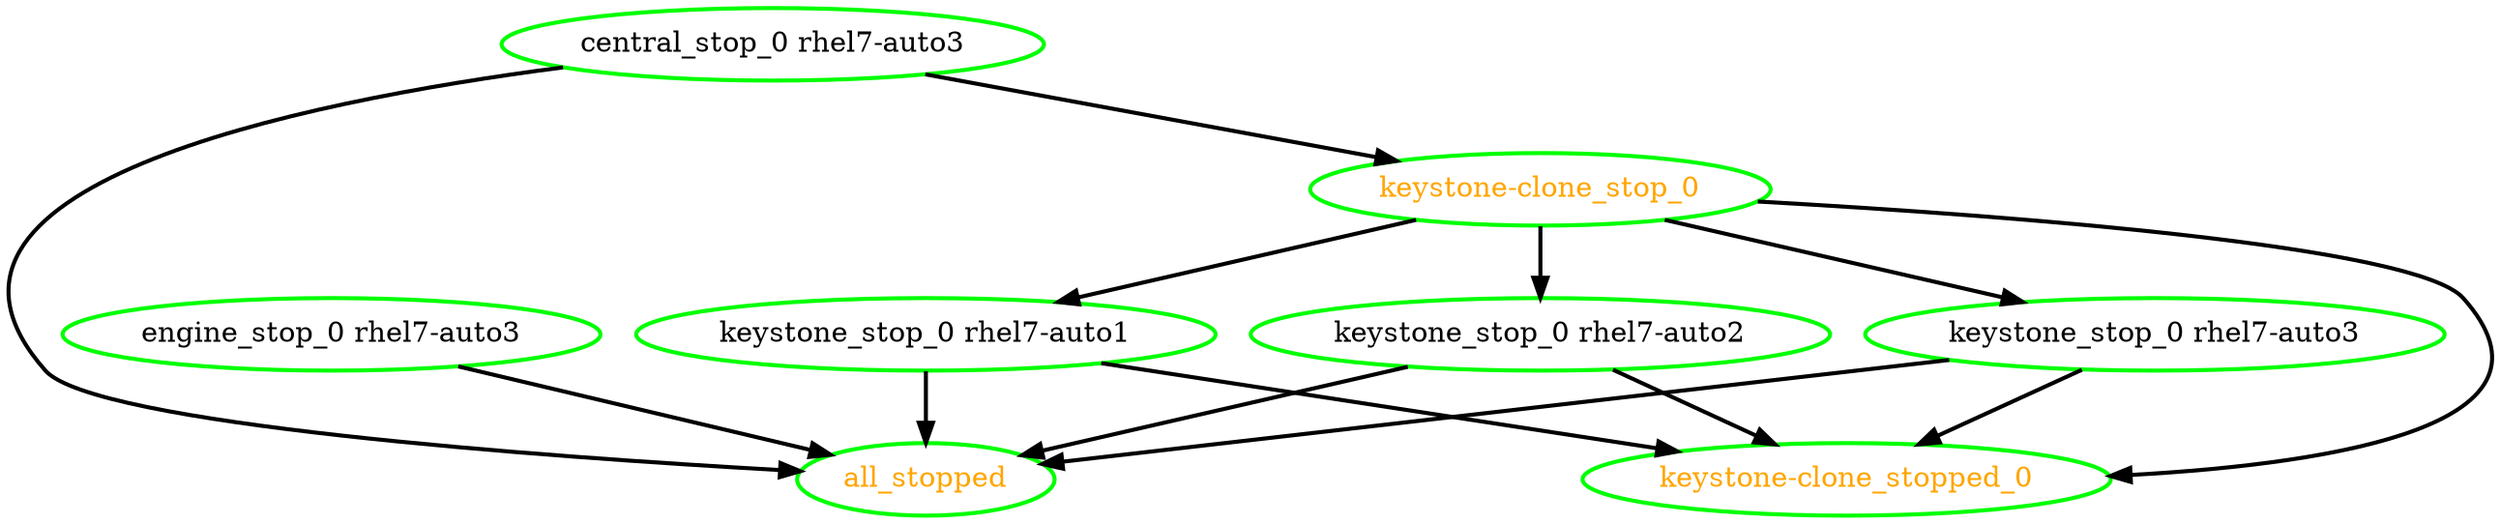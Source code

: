  digraph "g" {
"all_stopped" [ style=bold color="green" fontcolor="orange"]
"central_stop_0 rhel7-auto3" -> "all_stopped" [ style = bold]
"central_stop_0 rhel7-auto3" -> "keystone-clone_stop_0" [ style = bold]
"central_stop_0 rhel7-auto3" [ style=bold color="green" fontcolor="black"]
"engine_stop_0 rhel7-auto3" -> "all_stopped" [ style = bold]
"engine_stop_0 rhel7-auto3" [ style=bold color="green" fontcolor="black"]
"keystone-clone_stop_0" -> "keystone-clone_stopped_0" [ style = bold]
"keystone-clone_stop_0" -> "keystone_stop_0 rhel7-auto1" [ style = bold]
"keystone-clone_stop_0" -> "keystone_stop_0 rhel7-auto2" [ style = bold]
"keystone-clone_stop_0" -> "keystone_stop_0 rhel7-auto3" [ style = bold]
"keystone-clone_stop_0" [ style=bold color="green" fontcolor="orange"]
"keystone-clone_stopped_0" [ style=bold color="green" fontcolor="orange"]
"keystone_stop_0 rhel7-auto1" -> "all_stopped" [ style = bold]
"keystone_stop_0 rhel7-auto1" -> "keystone-clone_stopped_0" [ style = bold]
"keystone_stop_0 rhel7-auto1" [ style=bold color="green" fontcolor="black"]
"keystone_stop_0 rhel7-auto2" -> "all_stopped" [ style = bold]
"keystone_stop_0 rhel7-auto2" -> "keystone-clone_stopped_0" [ style = bold]
"keystone_stop_0 rhel7-auto2" [ style=bold color="green" fontcolor="black"]
"keystone_stop_0 rhel7-auto3" -> "all_stopped" [ style = bold]
"keystone_stop_0 rhel7-auto3" -> "keystone-clone_stopped_0" [ style = bold]
"keystone_stop_0 rhel7-auto3" [ style=bold color="green" fontcolor="black"]
}
